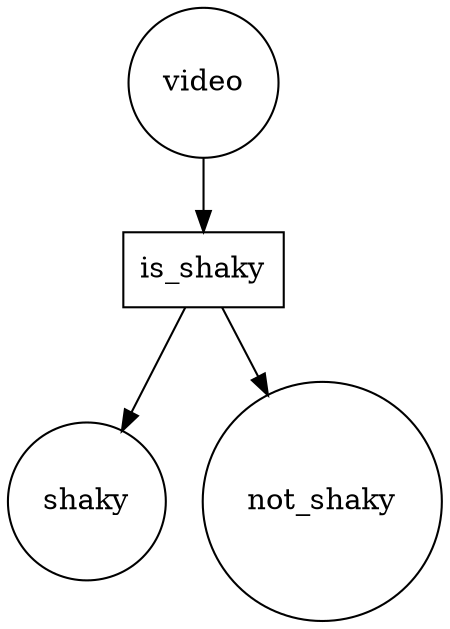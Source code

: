 digraph G {
subgraph place {
graph [shape=circle,color=gray];
node [shape=circle];
"video";
"shaky";
"not_shaky";
}

subgraph transitions {
node [shape=rect];
"is_shaky";
}

"video"->"is_shaky";

"is_shaky"->"shaky";
"is_shaky"->"not_shaky";
}
